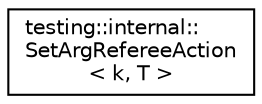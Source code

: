 digraph "Graphical Class Hierarchy"
{
 // INTERACTIVE_SVG=YES
 // LATEX_PDF_SIZE
  edge [fontname="Helvetica",fontsize="10",labelfontname="Helvetica",labelfontsize="10"];
  node [fontname="Helvetica",fontsize="10",shape=record];
  rankdir="LR";
  Node0 [label="testing::internal::\lSetArgRefereeAction\l\< k, T \>",height=0.2,width=0.4,color="black", fillcolor="white", style="filled",URL="$d8/d18/structtesting_1_1internal_1_1_set_arg_referee_action.html",tooltip=" "];
}
